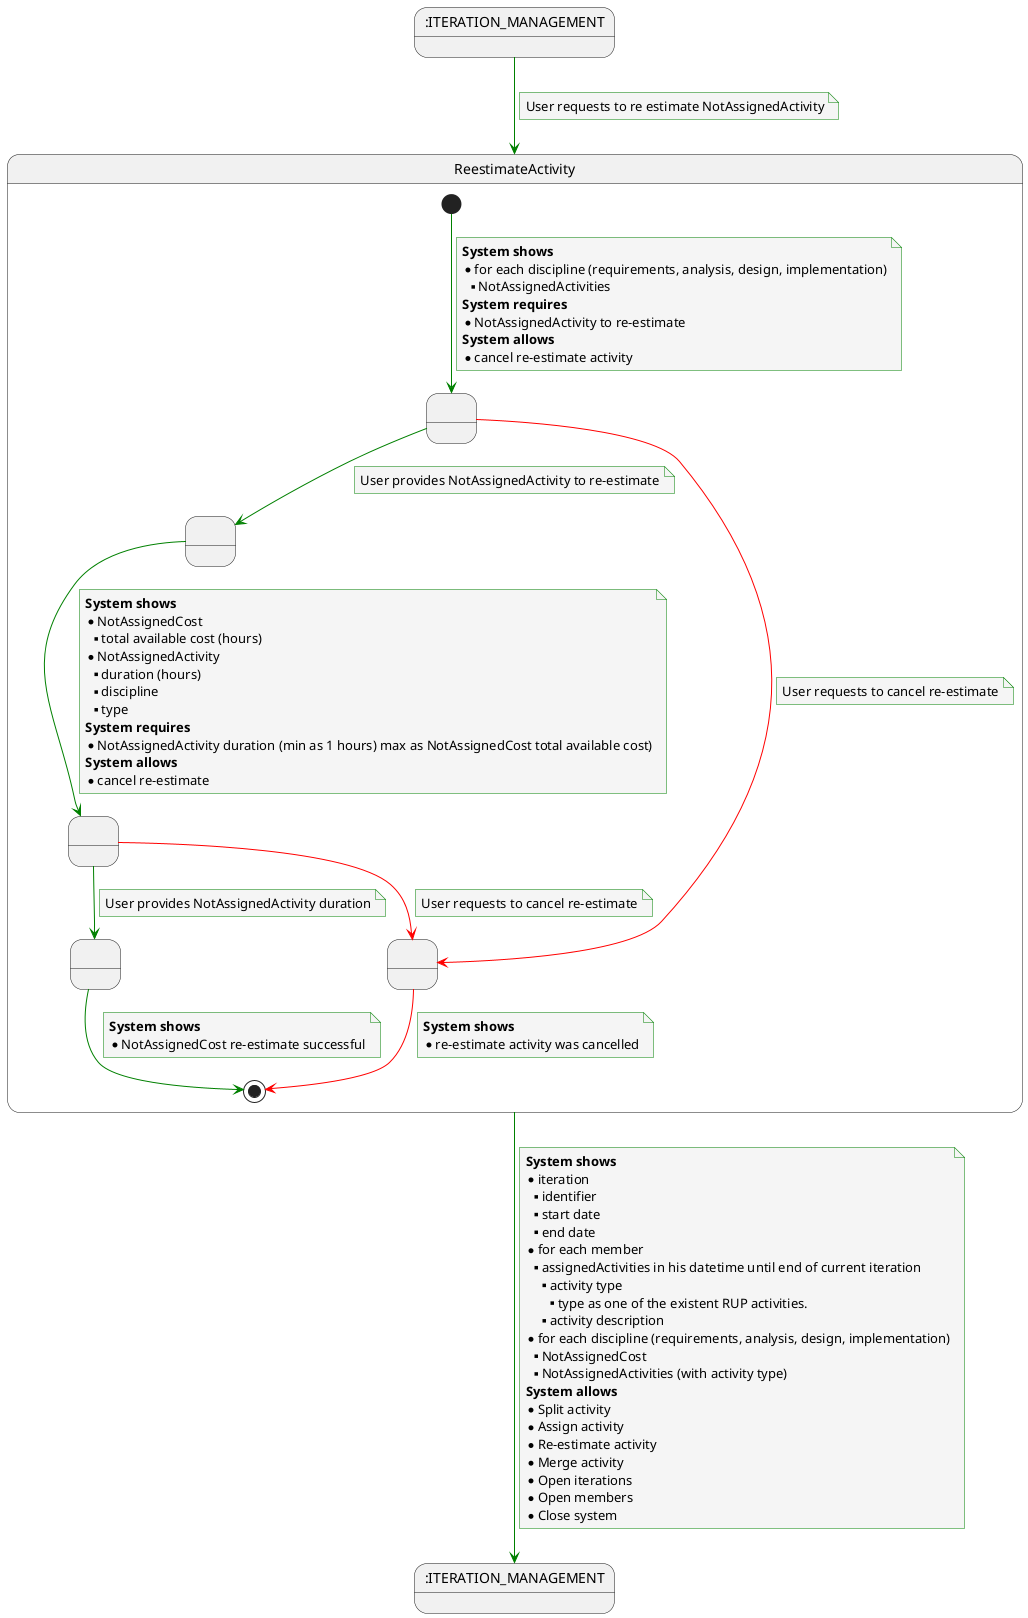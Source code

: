 @startuml

    skinparam {
        NoteBackgroundColor #whiteSmoke
        ArrowColor #green
        NoteBorderColor #green
    }

    state 5 as ":ITERATION_MANAGEMENT"
    state 13 as ":ITERATION_MANAGEMENT"


    5 --> ReestimateActivity
    note on link
        User requests to re estimate NotAssignedActivity
    end note

    state ReestimateActivity {
        state 2 as " "
        state 0 as " "
        state 4 as " "
        state 8 as " "
        state 10 as " "


    [*] --> 2
    note on link
    <b>System shows</b>
    * for each discipline (requirements, analysis, design, implementation)
    ** NotAssignedActivities
    <b>System requires</b>
    * NotAssignedActivity to re-estimate
    <b>System allows</b>
    * cancel re-estimate activity
    end note

    2 -[#red]-> 10
    note on link
        User requests to cancel re-estimate
    end note

    2 --> 4
    note on link
        User provides NotAssignedActivity to re-estimate
    end note

    4 --> 0
    note on link
        <b>System shows</b>
        * NotAssignedCost
        ** total available cost (hours)
        * NotAssignedActivity
        ** duration (hours)
        ** discipline
        ** type
        <b>System requires</b>
        * NotAssignedActivity duration (min as 1 hours) max as NotAssignedCost total available cost)
        <b>System allows</b>
        * cancel re-estimate
    end note

    0 -[#red]-> 10
    note on link
        User requests to cancel re-estimate
    end note

    0 --> 8
    note on link
        User provides NotAssignedActivity duration
    end note

    10 -[#red]-> [*]
    note on link
         <b>System shows</b>
         * re-estimate activity was cancelled
    end note

    8 --> [*]
    note on link
        <b>System shows</b>
        * NotAssignedCost re-estimate successful
    end note

}

ReestimateActivity --> 13
    note on link
        <b>System shows</b>
        * iteration
        ** identifier
        ** start date
        ** end date
        * for each member
        **assignedActivities in his datetime until end of current iteration
        *** activity type
        **** type as one of the existent RUP activities.
        *** activity description
        * for each discipline (requirements, analysis, design, implementation)
        ** NotAssignedCost
        ** NotAssignedActivities (with activity type)
        <b>System allows</b>
        * Split activity
        * Assign activity
        * Re-estimate activity
        * Merge activity
        * Open iterations
        * Open members
        * Close system
    end note

@enduml

